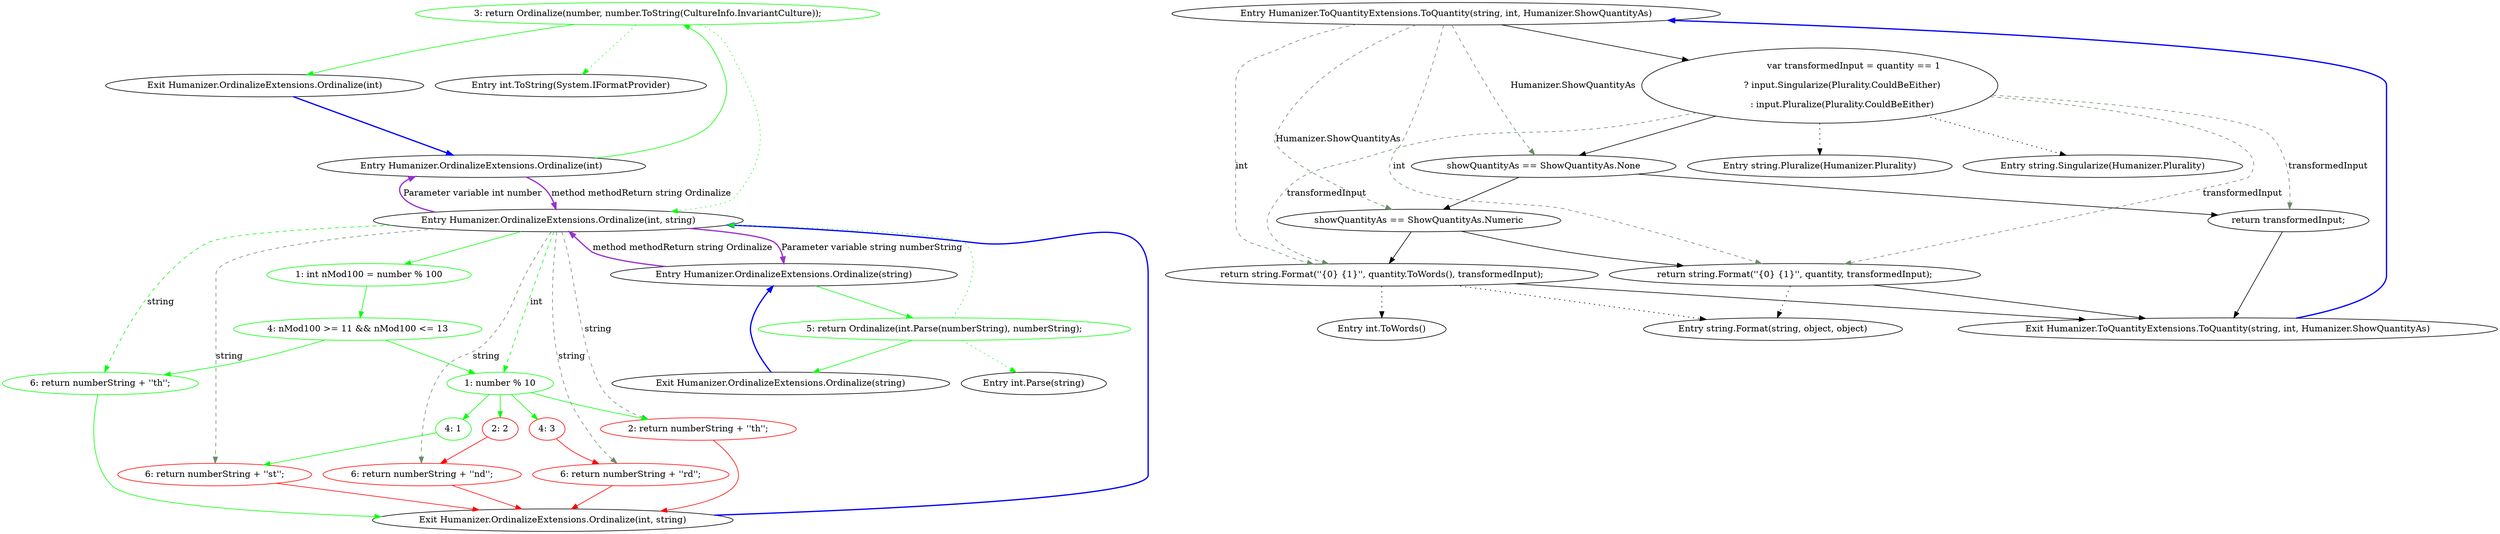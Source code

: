 digraph  {
m2_8 [cluster="int.ToString(System.IFormatProvider)", file="OrdinalizeExtensions.cs", label="Entry int.ToString(System.IFormatProvider)", span="0-0"];
m2_5 [cluster="Humanizer.OrdinalizeExtensions.Ordinalize(int)", file="OrdinalizeExtensions.cs", label="Entry Humanizer.OrdinalizeExtensions.Ordinalize(int)", span="25-25"];
m2_6 [cluster="Humanizer.OrdinalizeExtensions.Ordinalize(int)", color=green, community=0, file="OrdinalizeExtensions.cs", label="3: return Ordinalize(number, number.ToString(CultureInfo.InvariantCulture));", span="27-27"];
m2_7 [cluster="Humanizer.OrdinalizeExtensions.Ordinalize(int)", file="OrdinalizeExtensions.cs", label="Exit Humanizer.OrdinalizeExtensions.Ordinalize(int)", span="25-25"];
m2_4 [cluster="Humanizer.OrdinalizeExtensions.Ordinalize(int, string)", file="OrdinalizeExtensions.cs", label="Entry Humanizer.OrdinalizeExtensions.Ordinalize(int, string)", span="30-30"];
m2_9 [cluster="Humanizer.OrdinalizeExtensions.Ordinalize(int, string)", color=green, community=0, file="OrdinalizeExtensions.cs", label="1: int nMod100 = number % 100", span="32-32"];
m2_11 [cluster="Humanizer.OrdinalizeExtensions.Ordinalize(int, string)", color=green, community=0, file="OrdinalizeExtensions.cs", label="6: return numberString + ''th'';", span="36-36"];
m2_12 [cluster="Humanizer.OrdinalizeExtensions.Ordinalize(int, string)", color=green, community=0, file="OrdinalizeExtensions.cs", label="1: number % 10", span="39-39"];
m2_14 [cluster="Humanizer.OrdinalizeExtensions.Ordinalize(int, string)", color=red, community=0, file="OrdinalizeExtensions.cs", label="6: return numberString + ''st'';", span="42-42"];
m2_16 [cluster="Humanizer.OrdinalizeExtensions.Ordinalize(int, string)", color=red, community=0, file="OrdinalizeExtensions.cs", label="6: return numberString + ''nd'';", span="44-44"];
m2_18 [cluster="Humanizer.OrdinalizeExtensions.Ordinalize(int, string)", color=red, community=0, file="OrdinalizeExtensions.cs", label="6: return numberString + ''rd'';", span="46-46"];
m2_19 [cluster="Humanizer.OrdinalizeExtensions.Ordinalize(int, string)", color=red, community=0, file="OrdinalizeExtensions.cs", label="2: return numberString + ''th'';", span="48-48"];
m2_10 [cluster="Humanizer.OrdinalizeExtensions.Ordinalize(int, string)", color=green, community=0, file="OrdinalizeExtensions.cs", label="4: nMod100 >= 11 && nMod100 <= 13", span="34-34"];
m2_13 [cluster="Humanizer.OrdinalizeExtensions.Ordinalize(int, string)", color=green, community=0, file="OrdinalizeExtensions.cs", label="4: 1", span="41-41"];
m2_15 [cluster="Humanizer.OrdinalizeExtensions.Ordinalize(int, string)", color=red, community=0, file="OrdinalizeExtensions.cs", label="2: 2", span="43-43"];
m2_17 [cluster="Humanizer.OrdinalizeExtensions.Ordinalize(int, string)", color=red, community=0, file="OrdinalizeExtensions.cs", label="4: 3", span="45-45"];
m2_20 [cluster="Humanizer.OrdinalizeExtensions.Ordinalize(int, string)", file="OrdinalizeExtensions.cs", label="Exit Humanizer.OrdinalizeExtensions.Ordinalize(int, string)", span="30-30"];
m2_0 [cluster="Humanizer.OrdinalizeExtensions.Ordinalize(string)", file="OrdinalizeExtensions.cs", label="Entry Humanizer.OrdinalizeExtensions.Ordinalize(string)", span="15-15"];
m2_1 [cluster="Humanizer.OrdinalizeExtensions.Ordinalize(string)", color=green, community=0, file="OrdinalizeExtensions.cs", label="5: return Ordinalize(int.Parse(numberString), numberString);", span="17-17"];
m2_2 [cluster="Humanizer.OrdinalizeExtensions.Ordinalize(string)", file="OrdinalizeExtensions.cs", label="Exit Humanizer.OrdinalizeExtensions.Ordinalize(string)", span="15-15"];
m2_3 [cluster="int.Parse(string)", file="OrdinalizeExtensions.cs", label="Entry int.Parse(string)", span="0-0"];
m3_0 [cluster="Humanizer.ToQuantityExtensions.ToQuantity(string, int, Humanizer.ShowQuantityAs)", file="OrdinalizeTests.cs", label="Entry Humanizer.ToQuantityExtensions.ToQuantity(string, int, Humanizer.ShowQuantityAs)", span="45-45"];
m3_1 [cluster="Humanizer.ToQuantityExtensions.ToQuantity(string, int, Humanizer.ShowQuantityAs)", file="OrdinalizeTests.cs", label="var transformedInput = quantity == 1\r\n                ? input.Singularize(Plurality.CouldBeEither)\r\n                : input.Pluralize(Plurality.CouldBeEither)", span="47-49"];
m3_2 [cluster="Humanizer.ToQuantityExtensions.ToQuantity(string, int, Humanizer.ShowQuantityAs)", file="OrdinalizeTests.cs", label="showQuantityAs == ShowQuantityAs.None", span="51-51"];
m3_4 [cluster="Humanizer.ToQuantityExtensions.ToQuantity(string, int, Humanizer.ShowQuantityAs)", file="OrdinalizeTests.cs", label="showQuantityAs == ShowQuantityAs.Numeric", span="54-54"];
m3_5 [cluster="Humanizer.ToQuantityExtensions.ToQuantity(string, int, Humanizer.ShowQuantityAs)", file="OrdinalizeTests.cs", label="return string.Format(''{0} {1}'', quantity, transformedInput);", span="55-55"];
m3_6 [cluster="Humanizer.ToQuantityExtensions.ToQuantity(string, int, Humanizer.ShowQuantityAs)", file="OrdinalizeTests.cs", label="return string.Format(''{0} {1}'', quantity.ToWords(), transformedInput);", span="57-57"];
m3_3 [cluster="Humanizer.ToQuantityExtensions.ToQuantity(string, int, Humanizer.ShowQuantityAs)", file="OrdinalizeTests.cs", label="return transformedInput;", span="52-52"];
m3_7 [cluster="Humanizer.ToQuantityExtensions.ToQuantity(string, int, Humanizer.ShowQuantityAs)", file="OrdinalizeTests.cs", label="Exit Humanizer.ToQuantityExtensions.ToQuantity(string, int, Humanizer.ShowQuantityAs)", span="45-45"];
m3_10 [cluster="string.Format(string, object, object)", file="OrdinalizeTests.cs", label="Entry string.Format(string, object, object)", span="0-0"];
m3_9 [cluster="string.Pluralize(Humanizer.Plurality)", file="OrdinalizeTests.cs", label="Entry string.Pluralize(Humanizer.Plurality)", span="170-170"];
m3_11 [cluster="int.ToWords()", file="OrdinalizeTests.cs", label="Entry int.ToWords()", span="32-32"];
m3_8 [cluster="string.Singularize(Humanizer.Plurality)", file="OrdinalizeTests.cs", label="Entry string.Singularize(Humanizer.Plurality)", span="194-194"];
m2_5 -> m2_6  [color=green, key=0, style=solid];
m2_5 -> m2_4  [color=darkorchid, key=3, label="method methodReturn string Ordinalize", style=bold];
m2_6 -> m2_7  [color=green, key=0, style=solid];
m2_6 -> m2_8  [color=green, key=2, style=dotted];
m2_6 -> m2_4  [color=green, key=2, style=dotted];
m2_7 -> m2_5  [color=blue, key=0, style=bold];
m2_4 -> m2_9  [color=green, key=0, style=solid];
m2_4 -> m2_11  [color=green, key=1, label=string, style=dashed];
m2_4 -> m2_12  [color=green, key=1, label=int, style=dashed];
m2_4 -> m2_14  [color=darkseagreen4, key=1, label=string, style=dashed];
m2_4 -> m2_16  [color=darkseagreen4, key=1, label=string, style=dashed];
m2_4 -> m2_18  [color=darkseagreen4, key=1, label=string, style=dashed];
m2_4 -> m2_19  [color=darkseagreen4, key=1, label=string, style=dashed];
m2_4 -> m2_0  [color=darkorchid, key=3, label="Parameter variable string numberString", style=bold];
m2_4 -> m2_5  [color=darkorchid, key=3, label="Parameter variable int number", style=bold];
m2_9 -> m2_10  [color=green, key=0, style=solid];
m2_11 -> m2_20  [color=green, key=0, style=solid];
m2_12 -> m2_13  [color=green, key=0, style=solid];
m2_12 -> m2_15  [color=green, key=0, style=solid];
m2_12 -> m2_17  [color=green, key=0, style=solid];
m2_12 -> m2_19  [color=green, key=0, style=solid];
m2_14 -> m2_20  [color=red, key=0, style=solid];
m2_16 -> m2_20  [color=red, key=0, style=solid];
m2_18 -> m2_20  [color=red, key=0, style=solid];
m2_19 -> m2_20  [color=red, key=0, style=solid];
m2_10 -> m2_11  [color=green, key=0, style=solid];
m2_10 -> m2_12  [color=green, key=0, style=solid];
m2_13 -> m2_14  [color=green, key=0, style=solid];
m2_15 -> m2_16  [color=red, key=0, style=solid];
m2_17 -> m2_18  [color=red, key=0, style=solid];
m2_20 -> m2_4  [color=blue, key=0, style=bold];
m2_0 -> m2_1  [color=green, key=0, style=solid];
m2_0 -> m2_4  [color=darkorchid, key=3, label="method methodReturn string Ordinalize", style=bold];
m2_1 -> m2_2  [color=green, key=0, style=solid];
m2_1 -> m2_3  [color=green, key=2, style=dotted];
m2_1 -> m2_4  [color=green, key=2, style=dotted];
m2_2 -> m2_0  [color=blue, key=0, style=bold];
m3_0 -> m3_1  [key=0, style=solid];
m3_0 -> m3_2  [color=darkseagreen4, key=1, label="Humanizer.ShowQuantityAs", style=dashed];
m3_0 -> m3_4  [color=darkseagreen4, key=1, label="Humanizer.ShowQuantityAs", style=dashed];
m3_0 -> m3_5  [color=darkseagreen4, key=1, label=int, style=dashed];
m3_0 -> m3_6  [color=darkseagreen4, key=1, label=int, style=dashed];
m3_1 -> m3_2  [key=0, style=solid];
m3_1 -> m3_8  [key=2, style=dotted];
m3_1 -> m3_9  [key=2, style=dotted];
m3_1 -> m3_3  [color=darkseagreen4, key=1, label=transformedInput, style=dashed];
m3_1 -> m3_5  [color=darkseagreen4, key=1, label=transformedInput, style=dashed];
m3_1 -> m3_6  [color=darkseagreen4, key=1, label=transformedInput, style=dashed];
m3_2 -> m3_3  [key=0, style=solid];
m3_2 -> m3_4  [key=0, style=solid];
m3_4 -> m3_5  [key=0, style=solid];
m3_4 -> m3_6  [key=0, style=solid];
m3_5 -> m3_7  [key=0, style=solid];
m3_5 -> m3_10  [key=2, style=dotted];
m3_6 -> m3_7  [key=0, style=solid];
m3_6 -> m3_11  [key=2, style=dotted];
m3_6 -> m3_10  [key=2, style=dotted];
m3_3 -> m3_7  [key=0, style=solid];
m3_7 -> m3_0  [color=blue, key=0, style=bold];
}
